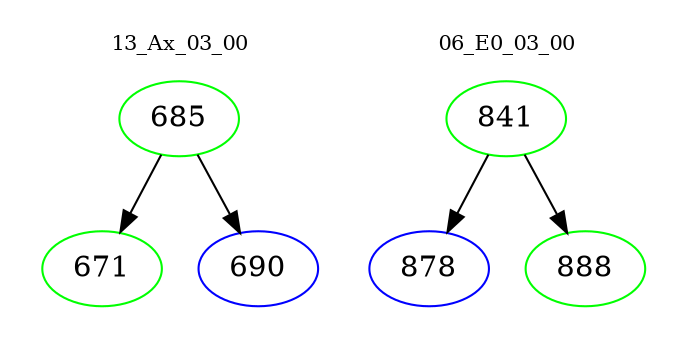 digraph{
subgraph cluster_0 {
color = white
label = "13_Ax_03_00";
fontsize=10;
T0_685 [label="685", color="green"]
T0_685 -> T0_671 [color="black"]
T0_671 [label="671", color="green"]
T0_685 -> T0_690 [color="black"]
T0_690 [label="690", color="blue"]
}
subgraph cluster_1 {
color = white
label = "06_E0_03_00";
fontsize=10;
T1_841 [label="841", color="green"]
T1_841 -> T1_878 [color="black"]
T1_878 [label="878", color="blue"]
T1_841 -> T1_888 [color="black"]
T1_888 [label="888", color="green"]
}
}
